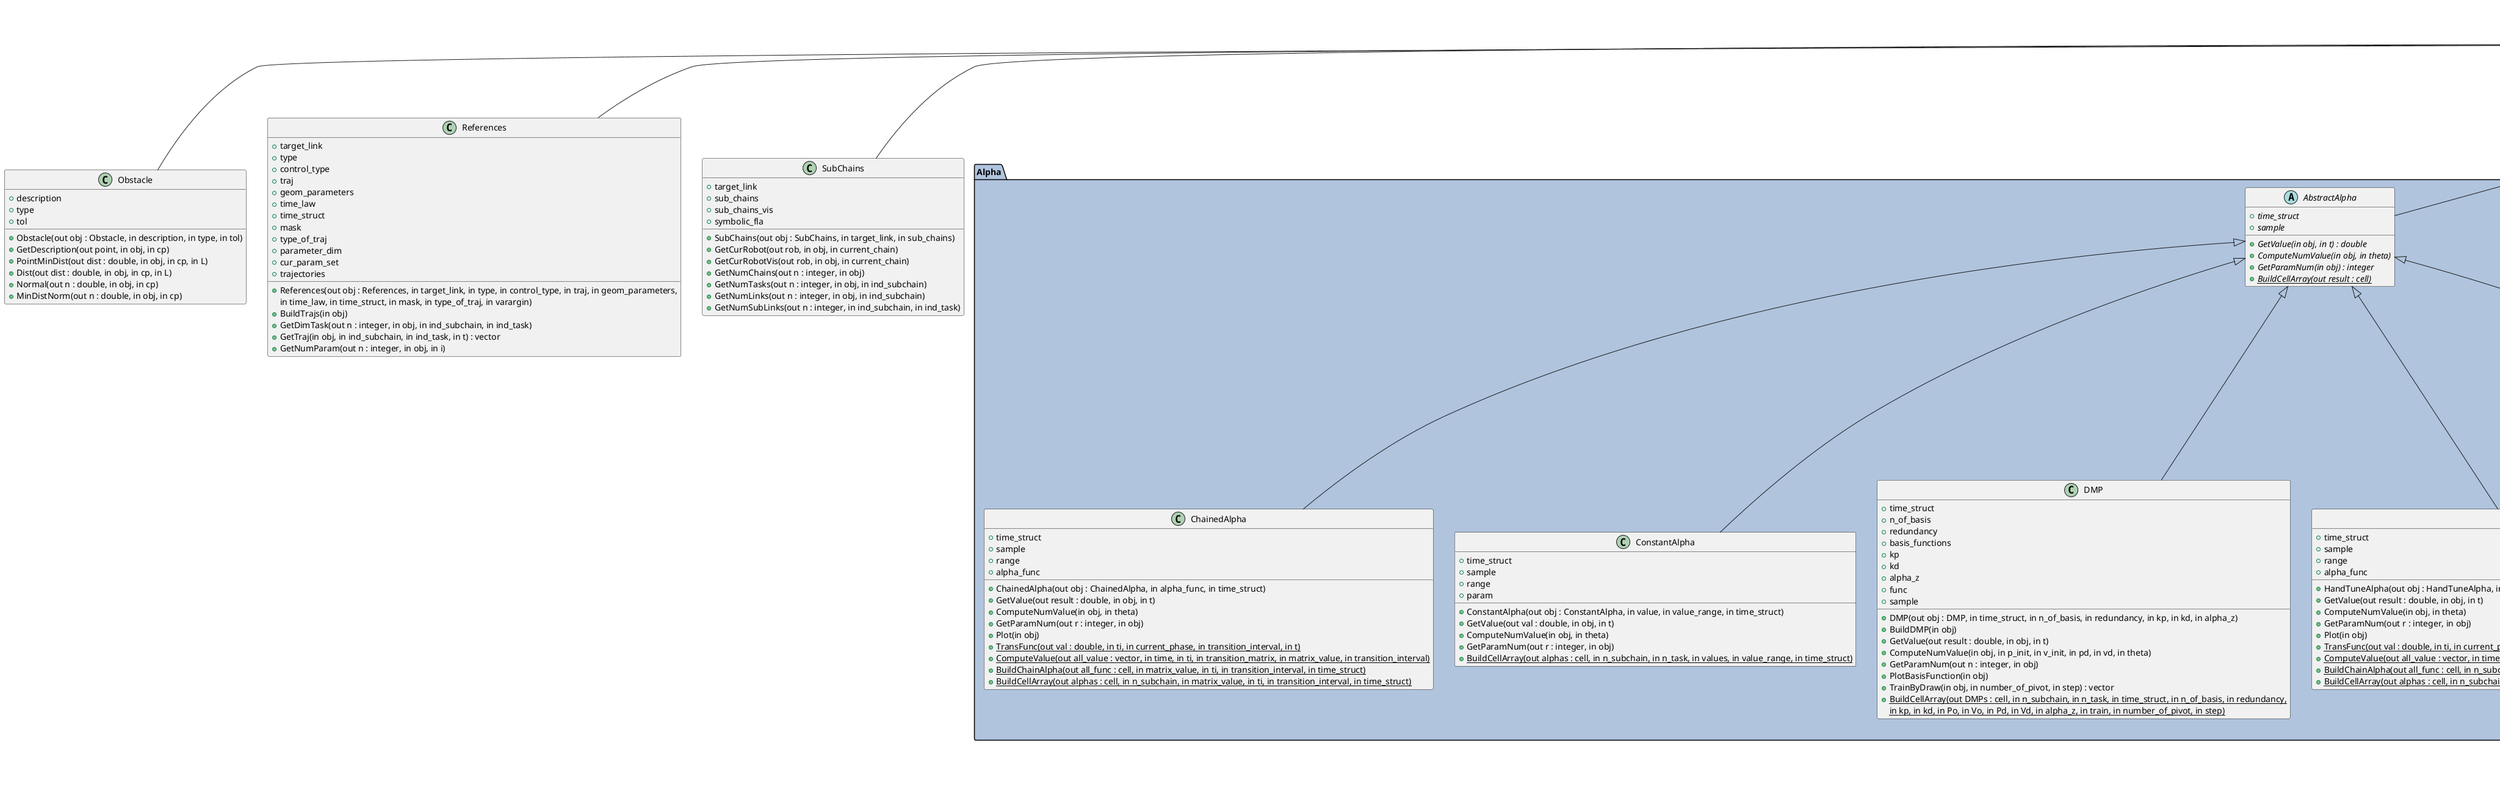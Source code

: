 @startuml
'Class-diagram of learnOptimWBC - Classes:'
title <b>learnOptimWBC::Classes - ClassDiagram:</b>

'Class definitions:'
abstract class handle

class Obstacle {
    'properties:'
    +description
    +type
    +tol
    'methods:'
    +Obstacle(out obj : Obstacle, in description, in type, in tol)
    +GetDescription(out point, in obj, in cp)
    +PointMinDist(out dist : double, in obj, in cp, in L)
    +Dist(out dist : double, in obj, in cp, in L)
    +Normal(out n : double, in obj, in cp)
    +MinDistNorm(out n : double, in obj, in cp)
}

class References {
    'properties:'
    +target_link
    +type
    +control_type
    +traj
    +geom_parameters
    +time_law
    +time_struct
    +mask
    +type_of_traj
    +parameter_dim
    +cur_param_set
    +trajectories
    'methods:'
    +References(out obj : References, in target_link, in type, in control_type, in traj, in geom_parameters,
                     in time_law, in time_struct, in mask, in type_of_traj, in varargin)
    +BuildTrajs(in obj)
    +GetDimTask(out n : integer, in obj, in ind_subchain, in ind_task)
    +GetTraj(in obj, in ind_subchain, in ind_task, in t) : vector
    +GetNumParam(out n : integer, in obj, in i)
}

class SubChains {
    'properties:'
    +target_link
    +sub_chains
    +sub_chains_vis
    +symbolic_fla
    'methods:'
    +SubChains(out obj : SubChains, in target_link, in sub_chains)
    +GetCurRobot(out rob, in obj, in current_chain)
    +GetCurRobotVis(out rob, in obj, in current_chain)
    +GetNumChains(out n : integer, in obj)
    +GetNumTasks(out n : integer, in obj, in ind_subchain)
    +GetNumLinks(out n : integer, in obj, in ind_subchain)
    +GetNumSubLinks(out n : integer, in ind_subchain, in ind_task)
}

'Relations between the classes:'
handle <|-- Obstacle
handle <|-- References
handle <|-- SubChains

'Package - Alpha:'
package "Alpha" <<Folder>> #LightSteelBlue {
    'Class definitions:'
    abstract class AbstractAlpha {
        'properties:'
        +{abstract} time_struct
        +{abstract} sample
        'methods:'
        +{abstract} GetValue(in obj, in t) : double
        +{abstract} ComputeNumValue(in obj, in theta)
        +{abstract} GetParamNum(in obj) : integer
        +{abstract}{static} BuildCellArray(out result : cell)
    }

    class ChainedAlpha {
        'properties:'
        +time_struct
        +sample
        +range
        +alpha_func
        'methods:'
        +ChainedAlpha(out obj : ChainedAlpha, in alpha_func, in time_struct)
        +GetValue(out result : double, in obj, in t)
        +ComputeNumValue(in obj, in theta)
        +GetParamNum(out r : integer, in obj)
        +Plot(in obj)
        +{static} TransFunc(out val : double, in ti, in current_phase, in transition_interval, in t)
        +{static} ComputeValue(out all_value : vector, in time, in ti, in transition_matrix, in matrix_value, in transition_interval)
        +{static} BuildChainAlpha(out all_func : cell, in matrix_value, in ti, in transition_interval, in time_struct)
        +{static} BuildCellArray(out alphas : cell, in n_subchain, in matrix_value, in ti, in transition_interval, in time_struct)
    }

    class ConstantAlpha {
        'properties:'
        +time_struct
        +sample
        +range
        +param
        'methods:'
        +ConstantAlpha(out obj : ConstantAlpha, in value, in value_range, in time_struct)
        +GetValue(out val : double, in obj, in t)
        +ComputeNumValue(in obj, in theta)
        +GetParamNum(out r : integer, in obj)
        +{static} BuildCellArray(out alphas : cell, in n_subchain, in n_task, in values, in value_range, in time_struct)
    }

    class DMP {
        'properties:'
        +time_struct
        +n_of_basis
        +redundancy
        +basis_functions
        +kp
        +kd
        +alpha_z
        +func
        +sample
        'methods:'
        +DMP(out obj : DMP, in time_struct, in n_of_basis, in redundancy, in kp, in kd, in alpha_z)
        +BuildDMP(in obj)
        +GetValue(out result : double, in obj, in t)
        +ComputeNumValue(in obj, in p_init, in v_init, in pd, in vd, in theta)
        +GetParamNum(out n : integer, in obj)
        +PlotBasisFunction(in obj)
        +TrainByDraw(in obj, in number_of_pivot, in step) : vector
        +{static} BuildCellArray(out DMPs : cell, in n_subchain, in n_task, in time_struct, in n_of_basis, in redundancy,
                               <u>in kp, in kd, in Po, in Vo, in Pd, in Vd, in alpha_z, in train, in number_of_pivot, in step)</u>
    }

    class HandTuneAlpha {
        'properties:'
        +time_struct
        +sample
        +range
        +alpha_func
        'methods:'
        +HandTuneAlpha(out obj : HandTuneAlpha, in alpha_func, in time_struct)
        +GetValue(out result : double, in obj, in t)
        +ComputeNumValue(in obj, in theta)
        +GetParamNum(out r : integer, in obj)
        +Plot(in obj)
        +{static} TransFunc(out val : double, in ti, in current_phase, in transition_interval, in t)
        +{static} ComputeValue(out all_value : vector, in time, in starting_value, in ti, in transition_interval)
        +{static} BuildChainAlpha(out all_func : cell, in n_subchain, in n_task, in starting_value, in ti, in transition_interval, in time_struct)
        +{static} BuildCellArray(out alphas : cell, in n_subchain, in n_task, in starting_value, in ti, in transition_interval, in time_struct)
    }

    class RBF {
        'properties:'
        +time_struct
        +n_of_basis
        +redundancy
        +basis_functions
        +sumphi
        +func
        +param
        +sample
        +range
        +precomp_sample
        'methods:'
        +RBF(out obj : RBF, in time_struct, in n_of_basis, in redundancy, in range, in precomp_sample, in numeric_theta)
        +BuildRBF(in obj, in numeric_theta)
        +GetValue(out result : double, in obj, in t)
        +ComputeNumValue(in obj, in theta)
        +GetParamNum(out n : integer, in obj)
        +PlotBasisFunction(in obj)
        +Plot(in obj)
        +LearningFromDemo(out theta : vector, in obj, in x, in y)
        +{static} BuildCellArray(out RBFs : cell, in n_subchain, in n_task, in time_struct, in n_of_basis, in redundancy, in range,
                               <u>in precomp_sample, in theta, in optim)</u>
    }

    'Class relations:'
    handle        <|-- AbstractAlpha
    AbstractAlpha <|-- ChainedAlpha
    AbstractAlpha <|-- ConstantAlpha
    AbstractAlpha <|-- DMP
    AbstractAlpha <|-- HandTuneAlpha
    AbstractAlpha <|-- RBF
}

'Package - Controllers:'
package "Controllers" <<Folder>> #PaleGreen {
    'Class definitions:'
    abstract class AbstractController {
        'properties:'
        +{abstract} subchains
        +{abstract} references
        +{abstract} torques
        'methods:'
        +{abstract} Policy(in obj, in t, in q, in qd) : vector
        +{abstract} GetTotalParamNum(in obj) : integer
    }

    class GHC {
        'properties:'
        +subchains
        +alpha
        +references
        +constraints
        +current_chain
        +Kp
        +Kd
        +regularizer
        +epsilon
        +delta_t
        +max_time
        +current_time
        +torques
        +torques_time
        +display_opt
        'methods:'
        +GHC(out obj : GHC, in sub_chains, in references, in alpha, in constraints, in Kp,
                 in Kd, in regularization, in epsilon, in delta_t, in max_time, in varargin)
        +SaveTime(in obj, in ind_subchain, in time)
        +SaveTau(in obj, in ind_subchain, in tau)
        +CleanTau(in obj)
        +CleanTime(in obj)
        +SetCurRobotIndex(in obj, in index_chain)
        +GetCurRobotIndex(out i : integer, in obj)
        +GetActiveBot(out bot, in obj)
        +GetActiveBotVis(out bot, in obj)
        +Policy(out final_tau : vector, in obj, in t, in q, in qd)
        +GetTotalParamNum(out n_param : integer, in obj)
    }

    class UF {
        'properties:'
        +subchains
        +references
        +alpha
        +repellers
        +metric
        +current_chain
        +Kp
        +Kd
        +combine_rule
        +regularizer
        +torque_func
        +max_time
        +current_time
        +torques
        +torques_time
        +display_opt
        'methods:'
        +UF(out obj : UF, in sub_chains, in references, in alpha, in repellers, in metric,
               in Kp, in Kd, in combine_rule, in regularization, in max_time, in varargin)
        +SaveTime(in obj, in ind_subchain, in time)
        +SaveTau(in obj, in ind_subchain, in tau)
        +CleanTau(in obj)
        +CleanTime(in obj)
        +SetCurRobotIndex(in obj, in index_chain)
        +GetCurRobotIndex(out i : integer, in obj)
        +GetActiveBot(out bot, in obj)
        +GetActiveBotVis(out bot, in obj)
        +Policy(out final_tau : vector, in obj, in t, in q, in qd)
        +UpdateParameters(in obj, in parameters)
        +GetTotalParamNum(out n_param : integer, in obj)
    }

    'Class relations:'
    handle             <|-- AbstractController
    AbstractController <|-- GHC
    AbstractController <|-- UF
}

'Package - ContrPart:'
package  "ContrPart" <<Folder>> #Thistle {
    'Class definitions:'
    class Constraints {
        'properties:'
        +bot
        +target_link
        +constraints_list
        +constraints_data
        +constraints_handle
        +number_of_constraint
        'methods:'
        +Constraints(out obj : Constraints, in rob, in target_link, in constraints_list, in constraints_data, in varargin)
        +GetConstrValue(in obj, in constr_index, in DOF, in delta_t, in n_of_task, in J_list, in Projector_list, in q, in qd, in cp) : vector
        +TorqueLimit(in obj, in param, in DOF, in delta_t, in n_of_task, in J_list,Projector_list, in q, in qd, in cp) : vector
        +VelocityLimit(in obj, in param, in DOF, in delta_t, in n_of_task, in J_list,Projector_list, in q, in qd, in cp) : vector
        +ObstacleAvoidance(in obj, in param, in DOF, in delta_t, in n_of_task, in J_list,Projector_list, in q, in qd, in cp) : vector
    }

    class Repellers {
        'properties:'
        +chain_dof
        +target_link
        +type
        +mask
        +J_rep_func
        +obstacle_ref
        +task_dimension
        +single_alpha
        +J_damp
        +type_of_rep_strct
        +n_alpha_x_chain
        +map_from_alpha_to_rep
        +repellers_fun
        +Jac_rep              %
        'methods:'
        +Repellers(out obj : Repellers, in chain_dof, in target_link, in type, in mask, in type_of_J_rep,
                        in obstacle_ref, in single_alpha, in J_damp, in type_of_rep_strct)
        +ComputeNumberOfWeightFuncRep(out n : integer, in obj, in cur_chain)
        +GetNumberOfWeightFuncRep(out n : integer, in obj, in cur_chain)
        +GetNumTasks(out n : integer, in obj, in cur_chain)
        +ComputeProjector(out N : matrix, in obj, in cur_chain, in cur_chain_dim, in task_per_cur_chain, in alpha, in t)
        +SetJacob(in obj, in cur_rob, in q, in qd, in chain, in task)
        +DirectionCartesian(out J_rep : matrix, in obj, in direct_kin, in J_old, in chain, in task)
    }

    'Class relations:'
    handle <|-- Constraints
    handle <|-- Repellers
}

'Package - Optimization:'
package "Optimization" <<Folder>> #Tan {
    'Class definitions:'
    abstract class AbstractPenalty {
        'properties:'
        +{abstract} n_constraint
        +{abstract} fitness_penalties
        +{abstract} constraints_functions
        +{abstract} constraints_type
        +{abstract} constraints_values
        +{abstract} constraints_violation
        'methods:'
        +{abstract} EvaluateConstraints(in obj, in input, in iteration)
        +{abstract} ComputeConstraintsViolation(in obj, in cur_candidates_index)
        +{abstract} FitnessWithPenalty(in obj, in policyId, in old_costs, in old_performances, in cur_index)
    }

    class AdaptivePenalty {
        'properties:'
        +epsilon
        +weights
        +r_i_feas
        +r_i_average
        +p_target
        +pop_size
        +search_space_dim
        +fitness_penalties
        +n_constraint
        +constraints_functions
        +constraints_type
        +constraints_values
        +constraints_violation
        'methods:'
        'public:'
        +AdaptivePenalty(out obj : AdaptivePenalty, in epsilon, in n_generation, in search_space_dim,
                                 in constraints_functions, in constraints_type, in constraints_values)
        +EvaluateConstraints(in obj, in input, in iteration)
        +ComputePenalties(out penalties : vector, in obj, in cur_index, in switch_flag)
        +ComputeConstraintsViolation(in obj, in c_index)
        +FitnessWithPenalty(in obj, in policyId, in old_costs, in old_performances, in cur_index) : vector
        'private:'
        -UpHandleConstraints(in obj, in cur_index)
        -ComputeRfeas(in obj, in cur_index)
        -ComputeRfeasAverage(in obj, in cur_index)
        -ComputePtarget(in obj)
        -UpdateWeights(in obj, in cur_index)
    }

    class FixPenalty {
        'properties:'
        +pop_size
        +n_constraint
        +penalties
        +fitness_penalties
        +constraints_functions
        +constraints_type
        +constraints_values
        +constraints_violation
        'methods:'
        +FixPenalty(out obj : FixPenalty, in search_space_dimension, in constraints_functions, in constraints_type, in constraints_values)
        +EvaluateConstraints(in obj, in input, in iteration)
        +ComputePenalties(in obj, in c_index)
        +ComputeConstraintsViolation(in obj, in c_index)
        +FitnessWithPenalty(in obj, in policyId, in old_costs, in old_performances, in cur_index) : vector
    }

    class Instance {
        'properties:'
        +penalty_handling
        +learn_procedure
        +constraints
        +run_function
        +fitness
        +clean_function
        +input_4_run
        +fitness_result
        +data2save
        'methods:'
        +Instance(out obj : Instance, in penalty_handling, in learn_procedure, in run_function, in fitness, in clean_function, in input_4_run)
        +run(out output : vector, in obj, in parameters)
        +CMAES(in obj, in num_of_param, in start_action, in niter, in explorationRate, in cmaes_value_range) : vector
        +CreateInputFromParameters(out input_vec : vector, in obj, in parameters)
    }

    class CrispPenalty {
        'properties:'
        +pop_size
        +n_constraint
        +penalties
        +fitness_penalties
        +constraints_functions
        +constraints_type
        +constraints_values
        +constraints_violation
        'methods:'
        +CrispPenalty(out obj : CrispPenalty, in search_space_dimension, in constraints_functions, in constraints_type, in constraints_values)
        +EvaluateConstraints(in obj, in input, in iteration)
        +ComputeConstraintsViolation(in obj, in c_index)
        +FitnessWithPenalty(in obj, in policyId, in old_costs, in old_performances, in cur_index) : vector
    }

    'Class relations:'
    handle          <|-- AbstractPenalty
    AbstractPenalty <|-- AdaptivePenalty
    AbstractPenalty <|-- FixPenalty
    AbstractPenalty <|-- CrispPenalty
}

@enduml
